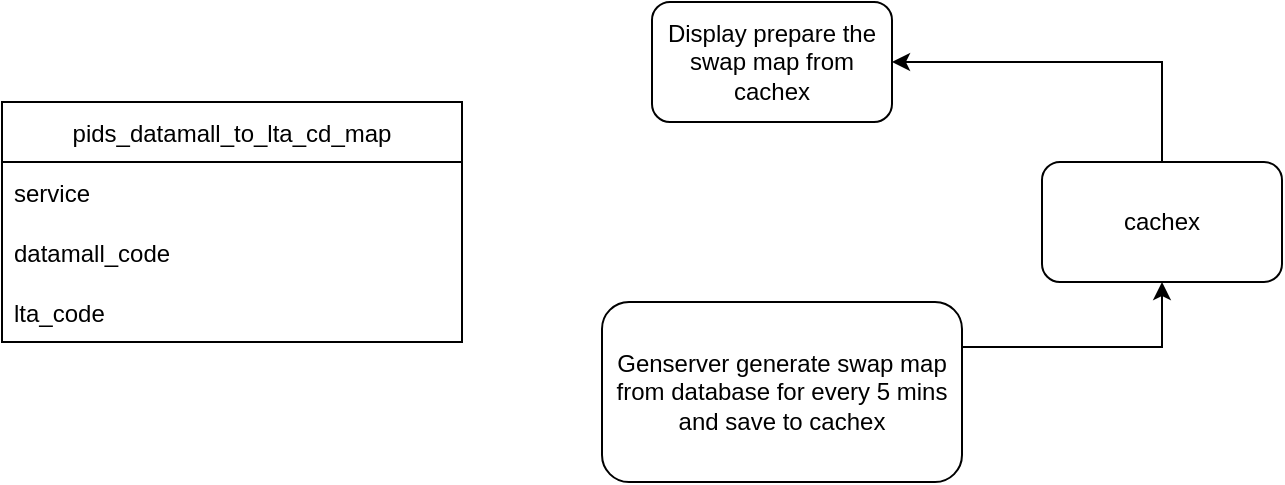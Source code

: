 <mxfile version="18.2.0" type="github">
  <diagram id="sbylWscTBvAJOgYF0yng" name="Page-1">
    <mxGraphModel dx="786" dy="546" grid="1" gridSize="10" guides="1" tooltips="1" connect="1" arrows="1" fold="1" page="1" pageScale="1" pageWidth="827" pageHeight="1169" background="#ffffff" math="0" shadow="0">
      <root>
        <mxCell id="0" />
        <mxCell id="1" parent="0" />
        <mxCell id="PEtQi_gm45PG2zuL1EbR-1" value="pids_datamall_to_lta_cd_map" style="swimlane;fontStyle=0;childLayout=stackLayout;horizontal=1;startSize=30;horizontalStack=0;resizeParent=1;resizeParentMax=0;resizeLast=0;collapsible=1;marginBottom=0;" vertex="1" parent="1">
          <mxGeometry x="70" y="200" width="230" height="120" as="geometry" />
        </mxCell>
        <mxCell id="PEtQi_gm45PG2zuL1EbR-2" value="service" style="text;strokeColor=none;fillColor=none;align=left;verticalAlign=middle;spacingLeft=4;spacingRight=4;overflow=hidden;points=[[0,0.5],[1,0.5]];portConstraint=eastwest;rotatable=0;" vertex="1" parent="PEtQi_gm45PG2zuL1EbR-1">
          <mxGeometry y="30" width="230" height="30" as="geometry" />
        </mxCell>
        <mxCell id="PEtQi_gm45PG2zuL1EbR-3" value="datamall_code" style="text;strokeColor=none;fillColor=none;align=left;verticalAlign=middle;spacingLeft=4;spacingRight=4;overflow=hidden;points=[[0,0.5],[1,0.5]];portConstraint=eastwest;rotatable=0;" vertex="1" parent="PEtQi_gm45PG2zuL1EbR-1">
          <mxGeometry y="60" width="230" height="30" as="geometry" />
        </mxCell>
        <mxCell id="PEtQi_gm45PG2zuL1EbR-4" value="lta_code" style="text;strokeColor=none;fillColor=none;align=left;verticalAlign=middle;spacingLeft=4;spacingRight=4;overflow=hidden;points=[[0,0.5],[1,0.5]];portConstraint=eastwest;rotatable=0;" vertex="1" parent="PEtQi_gm45PG2zuL1EbR-1">
          <mxGeometry y="90" width="230" height="30" as="geometry" />
        </mxCell>
        <mxCell id="PEtQi_gm45PG2zuL1EbR-6" value="Display prepare the swap map from cachex" style="rounded=1;whiteSpace=wrap;html=1;" vertex="1" parent="1">
          <mxGeometry x="395" y="150" width="120" height="60" as="geometry" />
        </mxCell>
        <mxCell id="PEtQi_gm45PG2zuL1EbR-10" style="edgeStyle=orthogonalEdgeStyle;rounded=0;orthogonalLoop=1;jettySize=auto;html=1;exitX=1;exitY=0.25;exitDx=0;exitDy=0;entryX=0.5;entryY=1;entryDx=0;entryDy=0;" edge="1" parent="1" source="PEtQi_gm45PG2zuL1EbR-7" target="PEtQi_gm45PG2zuL1EbR-9">
          <mxGeometry relative="1" as="geometry" />
        </mxCell>
        <mxCell id="PEtQi_gm45PG2zuL1EbR-7" value="Genserver generate swap map from database for every 5 mins and save to cachex" style="rounded=1;whiteSpace=wrap;html=1;" vertex="1" parent="1">
          <mxGeometry x="370" y="300" width="180" height="90" as="geometry" />
        </mxCell>
        <mxCell id="PEtQi_gm45PG2zuL1EbR-11" style="edgeStyle=orthogonalEdgeStyle;rounded=0;orthogonalLoop=1;jettySize=auto;html=1;exitX=0.5;exitY=0;exitDx=0;exitDy=0;entryX=1;entryY=0.5;entryDx=0;entryDy=0;" edge="1" parent="1" source="PEtQi_gm45PG2zuL1EbR-9" target="PEtQi_gm45PG2zuL1EbR-6">
          <mxGeometry relative="1" as="geometry" />
        </mxCell>
        <mxCell id="PEtQi_gm45PG2zuL1EbR-9" value="cachex" style="rounded=1;whiteSpace=wrap;html=1;" vertex="1" parent="1">
          <mxGeometry x="590" y="230" width="120" height="60" as="geometry" />
        </mxCell>
      </root>
    </mxGraphModel>
  </diagram>
</mxfile>
